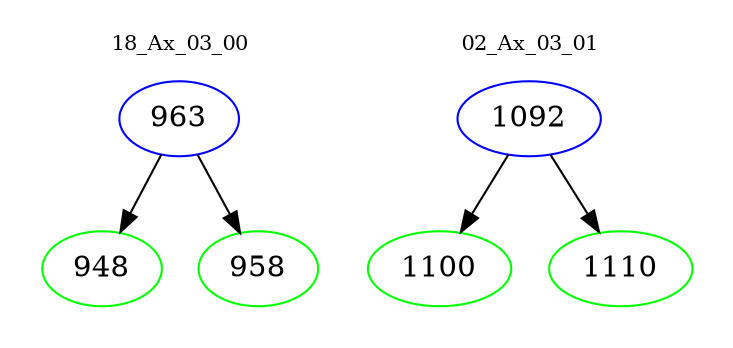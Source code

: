 digraph{
subgraph cluster_0 {
color = white
label = "18_Ax_03_00";
fontsize=10;
T0_963 [label="963", color="blue"]
T0_963 -> T0_948 [color="black"]
T0_948 [label="948", color="green"]
T0_963 -> T0_958 [color="black"]
T0_958 [label="958", color="green"]
}
subgraph cluster_1 {
color = white
label = "02_Ax_03_01";
fontsize=10;
T1_1092 [label="1092", color="blue"]
T1_1092 -> T1_1100 [color="black"]
T1_1100 [label="1100", color="green"]
T1_1092 -> T1_1110 [color="black"]
T1_1110 [label="1110", color="green"]
}
}
